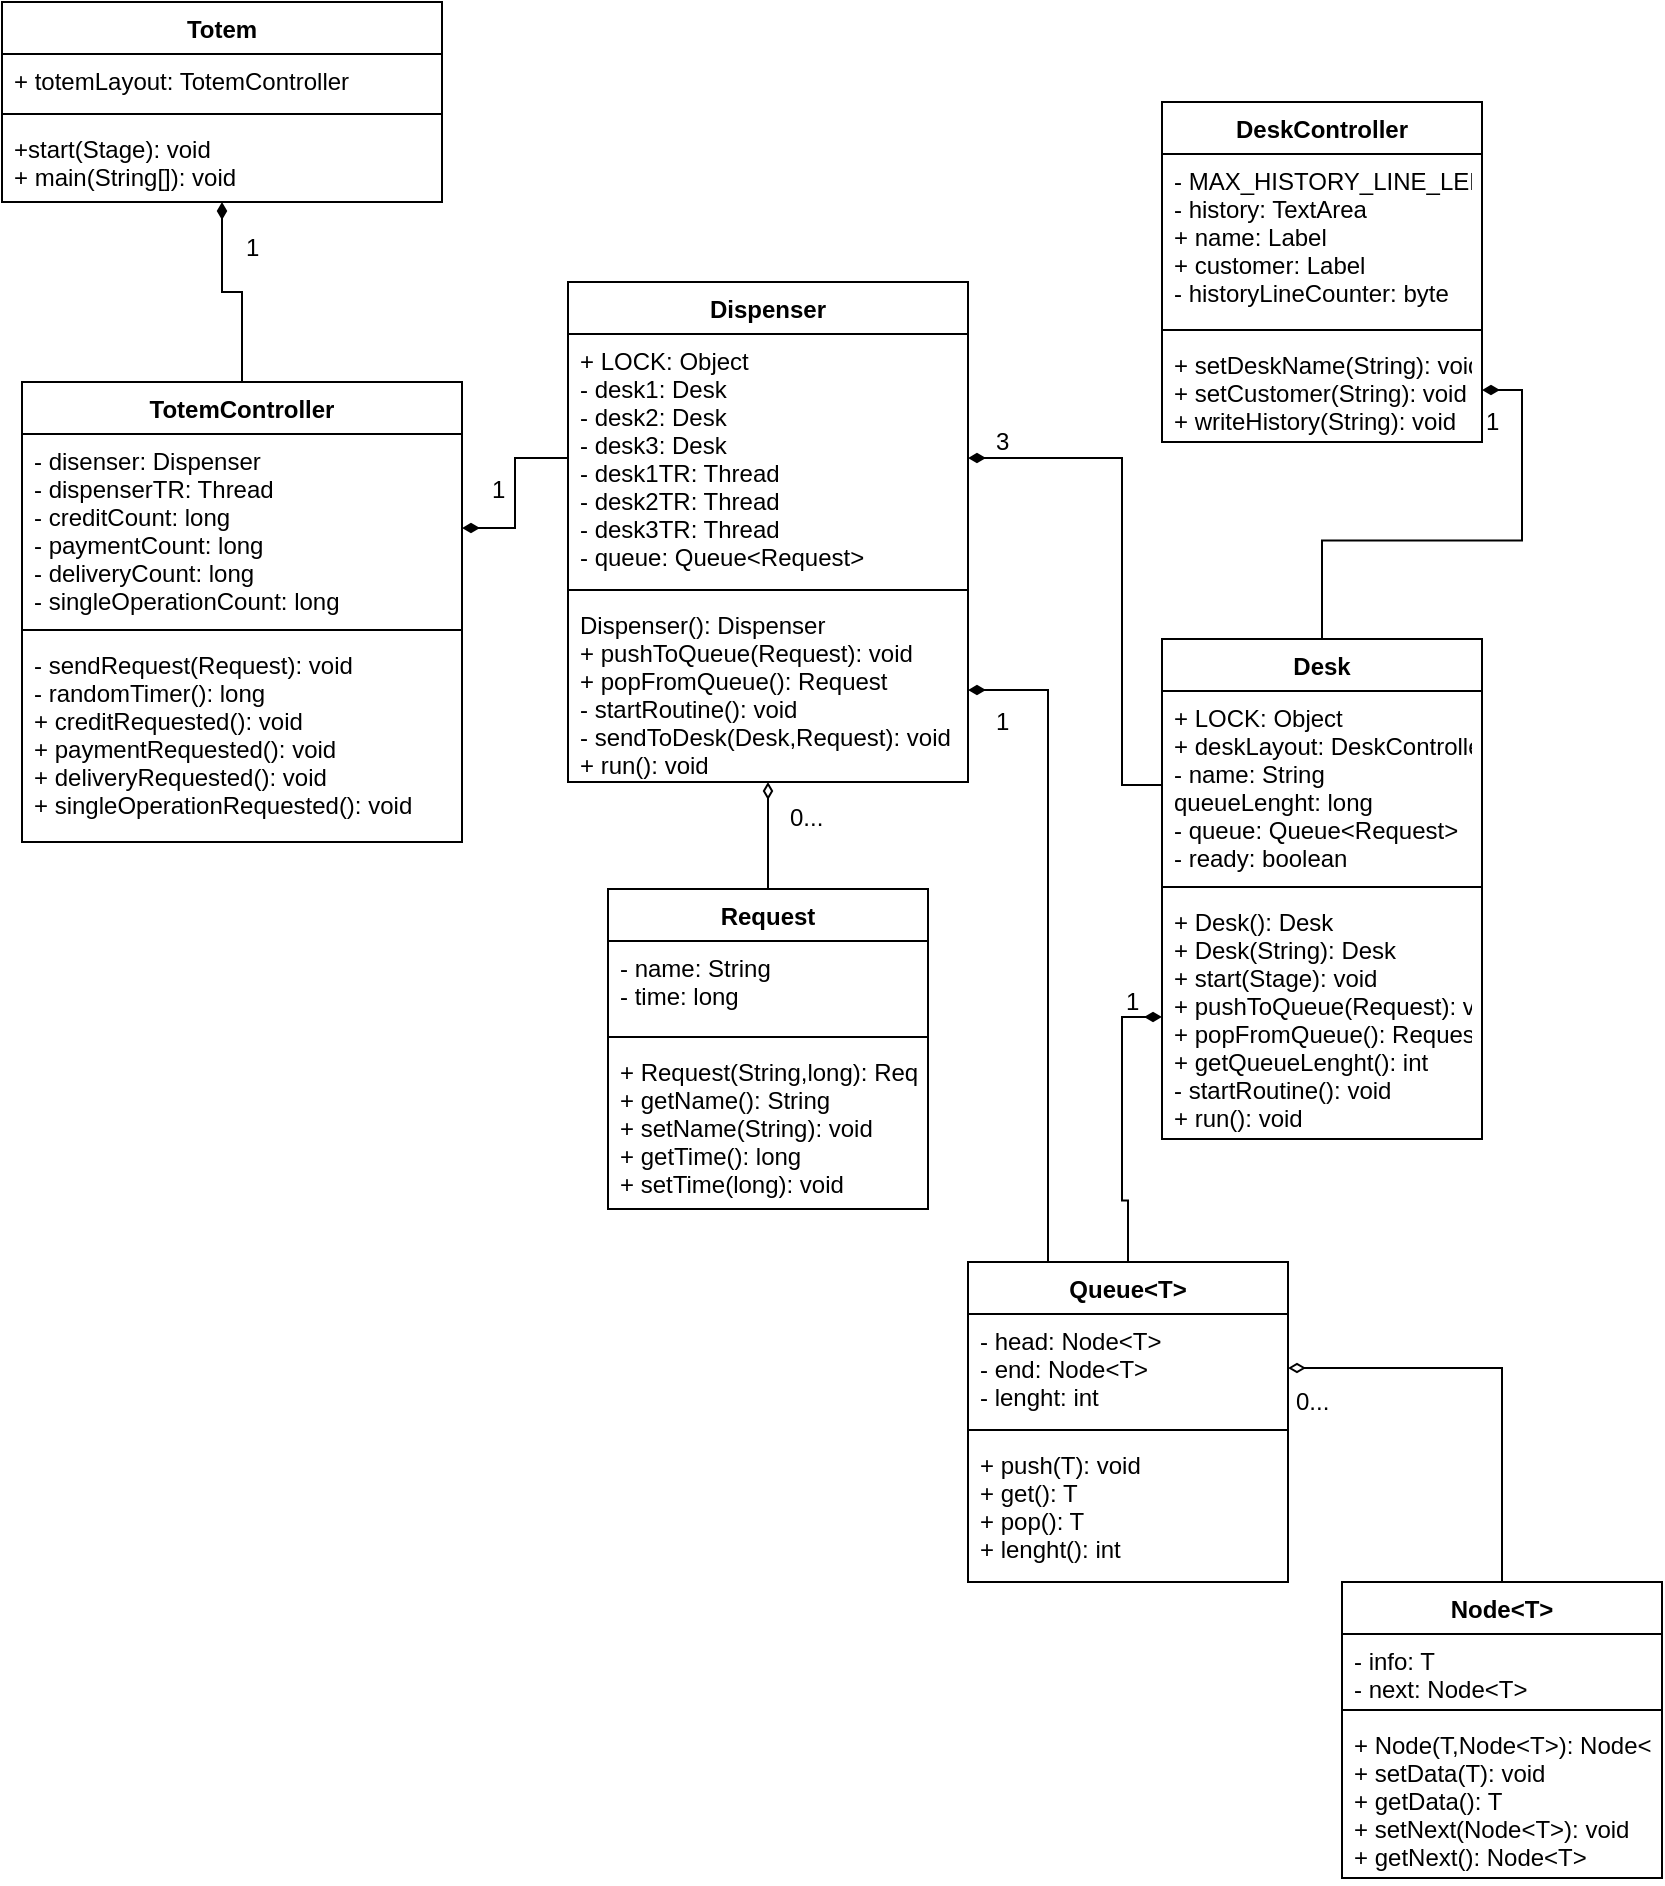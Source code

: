 <mxfile version="12.2.2" type="device" pages="1"><diagram id="-540TCO3mqylJa-E-uK9" name="Page-1"><mxGraphModel dx="1134" dy="673" grid="1" gridSize="10" guides="1" tooltips="1" connect="1" arrows="1" fold="1" page="1" pageScale="1" pageWidth="827" pageHeight="1169" math="0" shadow="0"><root><mxCell id="0"/><mxCell id="1" parent="0"/><mxCell id="3hCP5rETpf_1jDX19Tne-31" value="" style="edgeStyle=orthogonalEdgeStyle;rounded=0;orthogonalLoop=1;jettySize=auto;html=1;endArrow=none;endFill=0;entryX=0.5;entryY=0;entryDx=0;entryDy=0;startArrow=diamondThin;startFill=1;" edge="1" parent="1" source="3hCP5rETpf_1jDX19Tne-1" target="3hCP5rETpf_1jDX19Tne-5"><mxGeometry relative="1" as="geometry"><mxPoint x="140" y="320" as="targetPoint"/></mxGeometry></mxCell><mxCell id="3hCP5rETpf_1jDX19Tne-1" value="Totem" style="swimlane;fontStyle=1;align=center;verticalAlign=top;childLayout=stackLayout;horizontal=1;startSize=26;horizontalStack=0;resizeParent=1;resizeParentMax=0;resizeLast=0;collapsible=1;marginBottom=0;" vertex="1" parent="1"><mxGeometry x="30" y="140" width="220" height="100" as="geometry"/></mxCell><mxCell id="3hCP5rETpf_1jDX19Tne-2" value="+ totemLayout: TotemController" style="text;strokeColor=none;fillColor=none;align=left;verticalAlign=top;spacingLeft=4;spacingRight=4;overflow=hidden;rotatable=0;points=[[0,0.5],[1,0.5]];portConstraint=eastwest;" vertex="1" parent="3hCP5rETpf_1jDX19Tne-1"><mxGeometry y="26" width="220" height="26" as="geometry"/></mxCell><mxCell id="3hCP5rETpf_1jDX19Tne-3" value="" style="line;strokeWidth=1;fillColor=none;align=left;verticalAlign=middle;spacingTop=-1;spacingLeft=3;spacingRight=3;rotatable=0;labelPosition=right;points=[];portConstraint=eastwest;" vertex="1" parent="3hCP5rETpf_1jDX19Tne-1"><mxGeometry y="52" width="220" height="8" as="geometry"/></mxCell><mxCell id="3hCP5rETpf_1jDX19Tne-4" value="+start(Stage): void&#10;+ main(String[]): void" style="text;strokeColor=none;fillColor=none;align=left;verticalAlign=top;spacingLeft=4;spacingRight=4;overflow=hidden;rotatable=0;points=[[0,0.5],[1,0.5]];portConstraint=eastwest;" vertex="1" parent="3hCP5rETpf_1jDX19Tne-1"><mxGeometry y="60" width="220" height="40" as="geometry"/></mxCell><mxCell id="3hCP5rETpf_1jDX19Tne-5" value="TotemController" style="swimlane;fontStyle=1;align=center;verticalAlign=top;childLayout=stackLayout;horizontal=1;startSize=26;horizontalStack=0;resizeParent=1;resizeParentMax=0;resizeLast=0;collapsible=1;marginBottom=0;" vertex="1" parent="1"><mxGeometry x="40" y="330" width="220" height="230" as="geometry"/></mxCell><mxCell id="3hCP5rETpf_1jDX19Tne-6" value="- disenser: Dispenser&#10;- dispenserTR: Thread&#10;- creditCount: long&#10;- paymentCount: long&#10;- deliveryCount: long&#10;- singleOperationCount: long" style="text;strokeColor=none;fillColor=none;align=left;verticalAlign=top;spacingLeft=4;spacingRight=4;overflow=hidden;rotatable=0;points=[[0,0.5],[1,0.5]];portConstraint=eastwest;" vertex="1" parent="3hCP5rETpf_1jDX19Tne-5"><mxGeometry y="26" width="220" height="94" as="geometry"/></mxCell><mxCell id="3hCP5rETpf_1jDX19Tne-7" value="" style="line;strokeWidth=1;fillColor=none;align=left;verticalAlign=middle;spacingTop=-1;spacingLeft=3;spacingRight=3;rotatable=0;labelPosition=right;points=[];portConstraint=eastwest;" vertex="1" parent="3hCP5rETpf_1jDX19Tne-5"><mxGeometry y="120" width="220" height="8" as="geometry"/></mxCell><mxCell id="3hCP5rETpf_1jDX19Tne-8" value="- sendRequest(Request): void&#10;- randomTimer(): long&#10;+ creditRequested(): void&#10;+ paymentRequested(): void&#10;+ deliveryRequested(): void&#10;+ singleOperationRequested(): void" style="text;strokeColor=none;fillColor=none;align=left;verticalAlign=top;spacingLeft=4;spacingRight=4;overflow=hidden;rotatable=0;points=[[0,0.5],[1,0.5]];portConstraint=eastwest;" vertex="1" parent="3hCP5rETpf_1jDX19Tne-5"><mxGeometry y="128" width="220" height="102" as="geometry"/></mxCell><mxCell id="3hCP5rETpf_1jDX19Tne-37" style="edgeStyle=orthogonalEdgeStyle;rounded=0;orthogonalLoop=1;jettySize=auto;html=1;exitX=0.5;exitY=0;exitDx=0;exitDy=0;entryX=0.5;entryY=1;entryDx=0;entryDy=0;startArrow=none;startFill=0;endArrow=diamondThin;endFill=0;" edge="1" parent="1" source="3hCP5rETpf_1jDX19Tne-9" target="3hCP5rETpf_1jDX19Tne-13"><mxGeometry relative="1" as="geometry"/></mxCell><mxCell id="3hCP5rETpf_1jDX19Tne-9" value="Request" style="swimlane;fontStyle=1;align=center;verticalAlign=top;childLayout=stackLayout;horizontal=1;startSize=26;horizontalStack=0;resizeParent=1;resizeParentMax=0;resizeLast=0;collapsible=1;marginBottom=0;" vertex="1" parent="1"><mxGeometry x="333" y="583.5" width="160" height="160" as="geometry"/></mxCell><mxCell id="3hCP5rETpf_1jDX19Tne-10" value="- name: String&#10;- time: long" style="text;strokeColor=none;fillColor=none;align=left;verticalAlign=top;spacingLeft=4;spacingRight=4;overflow=hidden;rotatable=0;points=[[0,0.5],[1,0.5]];portConstraint=eastwest;" vertex="1" parent="3hCP5rETpf_1jDX19Tne-9"><mxGeometry y="26" width="160" height="44" as="geometry"/></mxCell><mxCell id="3hCP5rETpf_1jDX19Tne-11" value="" style="line;strokeWidth=1;fillColor=none;align=left;verticalAlign=middle;spacingTop=-1;spacingLeft=3;spacingRight=3;rotatable=0;labelPosition=right;points=[];portConstraint=eastwest;" vertex="1" parent="3hCP5rETpf_1jDX19Tne-9"><mxGeometry y="70" width="160" height="8" as="geometry"/></mxCell><mxCell id="3hCP5rETpf_1jDX19Tne-12" value="+ Request(String,long): Request&#10;+ getName(): String&#10;+ setName(String): void&#10;+ getTime(): long&#10;+ setTime(long): void" style="text;strokeColor=none;fillColor=none;align=left;verticalAlign=top;spacingLeft=4;spacingRight=4;overflow=hidden;rotatable=0;points=[[0,0.5],[1,0.5]];portConstraint=eastwest;" vertex="1" parent="3hCP5rETpf_1jDX19Tne-9"><mxGeometry y="78" width="160" height="82" as="geometry"/></mxCell><mxCell id="3hCP5rETpf_1jDX19Tne-13" value="Dispenser" style="swimlane;fontStyle=1;align=center;verticalAlign=top;childLayout=stackLayout;horizontal=1;startSize=26;horizontalStack=0;resizeParent=1;resizeParentMax=0;resizeLast=0;collapsible=1;marginBottom=0;" vertex="1" parent="1"><mxGeometry x="313" y="280" width="200" height="250" as="geometry"/></mxCell><mxCell id="3hCP5rETpf_1jDX19Tne-14" value="+ LOCK: Object&#10;- desk1: Desk&#10;- desk2: Desk&#10;- desk3: Desk&#10;- desk1TR: Thread&#10;- desk2TR: Thread&#10;- desk3TR: Thread&#10;- queue: Queue&lt;Request&gt;&#10;" style="text;strokeColor=none;fillColor=none;align=left;verticalAlign=top;spacingLeft=4;spacingRight=4;overflow=hidden;rotatable=0;points=[[0,0.5],[1,0.5]];portConstraint=eastwest;" vertex="1" parent="3hCP5rETpf_1jDX19Tne-13"><mxGeometry y="26" width="200" height="124" as="geometry"/></mxCell><mxCell id="3hCP5rETpf_1jDX19Tne-15" value="" style="line;strokeWidth=1;fillColor=none;align=left;verticalAlign=middle;spacingTop=-1;spacingLeft=3;spacingRight=3;rotatable=0;labelPosition=right;points=[];portConstraint=eastwest;" vertex="1" parent="3hCP5rETpf_1jDX19Tne-13"><mxGeometry y="150" width="200" height="8" as="geometry"/></mxCell><mxCell id="3hCP5rETpf_1jDX19Tne-16" value="Dispenser(): Dispenser&#10;+ pushToQueue(Request): void&#10;+ popFromQueue(): Request&#10;- startRoutine(): void&#10;- sendToDesk(Desk,Request): void&#10;+ run(): void" style="text;strokeColor=none;fillColor=none;align=left;verticalAlign=top;spacingLeft=4;spacingRight=4;overflow=hidden;rotatable=0;points=[[0,0.5],[1,0.5]];portConstraint=eastwest;" vertex="1" parent="3hCP5rETpf_1jDX19Tne-13"><mxGeometry y="158" width="200" height="92" as="geometry"/></mxCell><mxCell id="3hCP5rETpf_1jDX19Tne-17" value="DeskController" style="swimlane;fontStyle=1;align=center;verticalAlign=top;childLayout=stackLayout;horizontal=1;startSize=26;horizontalStack=0;resizeParent=1;resizeParentMax=0;resizeLast=0;collapsible=1;marginBottom=0;" vertex="1" parent="1"><mxGeometry x="610" y="190" width="160" height="170" as="geometry"/></mxCell><mxCell id="3hCP5rETpf_1jDX19Tne-18" value="- MAX_HISTORY_LINE_LENGHT: byte&#10;- history: TextArea&#10;+ name: Label&#10;+ customer: Label&#10;- historyLineCounter: byte" style="text;strokeColor=none;fillColor=none;align=left;verticalAlign=top;spacingLeft=4;spacingRight=4;overflow=hidden;rotatable=0;points=[[0,0.5],[1,0.5]];portConstraint=eastwest;" vertex="1" parent="3hCP5rETpf_1jDX19Tne-17"><mxGeometry y="26" width="160" height="84" as="geometry"/></mxCell><mxCell id="3hCP5rETpf_1jDX19Tne-19" value="" style="line;strokeWidth=1;fillColor=none;align=left;verticalAlign=middle;spacingTop=-1;spacingLeft=3;spacingRight=3;rotatable=0;labelPosition=right;points=[];portConstraint=eastwest;" vertex="1" parent="3hCP5rETpf_1jDX19Tne-17"><mxGeometry y="110" width="160" height="8" as="geometry"/></mxCell><mxCell id="3hCP5rETpf_1jDX19Tne-20" value="+ setDeskName(String): void&#10;+ setCustomer(String): void&#10;+ writeHistory(String): void" style="text;strokeColor=none;fillColor=none;align=left;verticalAlign=top;spacingLeft=4;spacingRight=4;overflow=hidden;rotatable=0;points=[[0,0.5],[1,0.5]];portConstraint=eastwest;" vertex="1" parent="3hCP5rETpf_1jDX19Tne-17"><mxGeometry y="118" width="160" height="52" as="geometry"/></mxCell><mxCell id="3hCP5rETpf_1jDX19Tne-33" style="edgeStyle=orthogonalEdgeStyle;rounded=0;orthogonalLoop=1;jettySize=auto;html=1;exitX=0.5;exitY=0;exitDx=0;exitDy=0;entryX=1;entryY=0.5;entryDx=0;entryDy=0;startArrow=none;startFill=0;endArrow=diamondThin;endFill=1;" edge="1" parent="1" source="3hCP5rETpf_1jDX19Tne-21" target="3hCP5rETpf_1jDX19Tne-20"><mxGeometry relative="1" as="geometry"/></mxCell><mxCell id="3hCP5rETpf_1jDX19Tne-21" value="Desk" style="swimlane;fontStyle=1;align=center;verticalAlign=top;childLayout=stackLayout;horizontal=1;startSize=26;horizontalStack=0;resizeParent=1;resizeParentMax=0;resizeLast=0;collapsible=1;marginBottom=0;" vertex="1" parent="1"><mxGeometry x="610" y="458.5" width="160" height="250" as="geometry"/></mxCell><mxCell id="3hCP5rETpf_1jDX19Tne-22" value="+ LOCK: Object&#10;+ deskLayout: DeskController&#10;- name: String&#10;queueLenght: long&#10;- queue: Queue&lt;Request&gt;&#10;- ready: boolean" style="text;strokeColor=none;fillColor=none;align=left;verticalAlign=top;spacingLeft=4;spacingRight=4;overflow=hidden;rotatable=0;points=[[0,0.5],[1,0.5]];portConstraint=eastwest;" vertex="1" parent="3hCP5rETpf_1jDX19Tne-21"><mxGeometry y="26" width="160" height="94" as="geometry"/></mxCell><mxCell id="3hCP5rETpf_1jDX19Tne-23" value="" style="line;strokeWidth=1;fillColor=none;align=left;verticalAlign=middle;spacingTop=-1;spacingLeft=3;spacingRight=3;rotatable=0;labelPosition=right;points=[];portConstraint=eastwest;" vertex="1" parent="3hCP5rETpf_1jDX19Tne-21"><mxGeometry y="120" width="160" height="8" as="geometry"/></mxCell><mxCell id="3hCP5rETpf_1jDX19Tne-24" value="+ Desk(): Desk&#10;+ Desk(String): Desk&#10;+ start(Stage): void&#10;+ pushToQueue(Request): void&#10;+ popFromQueue(): Request&#10;+ getQueueLenght(): int&#10;- startRoutine(): void&#10;+ run(): void" style="text;strokeColor=none;fillColor=none;align=left;verticalAlign=top;spacingLeft=4;spacingRight=4;overflow=hidden;rotatable=0;points=[[0,0.5],[1,0.5]];portConstraint=eastwest;" vertex="1" parent="3hCP5rETpf_1jDX19Tne-21"><mxGeometry y="128" width="160" height="122" as="geometry"/></mxCell><mxCell id="3hCP5rETpf_1jDX19Tne-32" style="edgeStyle=orthogonalEdgeStyle;rounded=0;orthogonalLoop=1;jettySize=auto;html=1;exitX=0;exitY=0.5;exitDx=0;exitDy=0;entryX=1;entryY=0.5;entryDx=0;entryDy=0;startArrow=none;startFill=0;endArrow=diamondThin;endFill=1;" edge="1" parent="1" source="3hCP5rETpf_1jDX19Tne-14" target="3hCP5rETpf_1jDX19Tne-6"><mxGeometry relative="1" as="geometry"/></mxCell><mxCell id="3hCP5rETpf_1jDX19Tne-34" value="1" style="text;html=1;resizable=0;points=[];autosize=1;align=left;verticalAlign=top;spacingTop=-4;" vertex="1" parent="1"><mxGeometry x="150" y="253" width="20" height="20" as="geometry"/></mxCell><mxCell id="3hCP5rETpf_1jDX19Tne-35" value="1" style="text;html=1;resizable=0;points=[];autosize=1;align=left;verticalAlign=top;spacingTop=-4;" vertex="1" parent="1"><mxGeometry x="273" y="374" width="20" height="20" as="geometry"/></mxCell><mxCell id="3hCP5rETpf_1jDX19Tne-38" value="0..." style="text;html=1;resizable=0;points=[];autosize=1;align=left;verticalAlign=top;spacingTop=-4;" vertex="1" parent="1"><mxGeometry x="422" y="538" width="30" height="20" as="geometry"/></mxCell><mxCell id="3hCP5rETpf_1jDX19Tne-39" style="edgeStyle=orthogonalEdgeStyle;rounded=0;orthogonalLoop=1;jettySize=auto;html=1;exitX=0;exitY=0.5;exitDx=0;exitDy=0;entryX=1;entryY=0.5;entryDx=0;entryDy=0;startArrow=none;startFill=0;endArrow=diamondThin;endFill=1;" edge="1" parent="1" source="3hCP5rETpf_1jDX19Tne-22" target="3hCP5rETpf_1jDX19Tne-14"><mxGeometry relative="1" as="geometry"><Array as="points"><mxPoint x="590" y="531"/><mxPoint x="590" y="368"/></Array></mxGeometry></mxCell><mxCell id="3hCP5rETpf_1jDX19Tne-40" value="3" style="text;html=1;resizable=0;points=[];autosize=1;align=left;verticalAlign=top;spacingTop=-4;" vertex="1" parent="1"><mxGeometry x="525" y="350" width="20" height="20" as="geometry"/></mxCell><mxCell id="3hCP5rETpf_1jDX19Tne-41" value="1" style="text;html=1;resizable=0;points=[];autosize=1;align=left;verticalAlign=top;spacingTop=-4;" vertex="1" parent="1"><mxGeometry x="770" y="340" width="20" height="20" as="geometry"/></mxCell><mxCell id="3hCP5rETpf_1jDX19Tne-42" value="Node&lt;T&gt;" style="swimlane;fontStyle=1;align=center;verticalAlign=top;childLayout=stackLayout;horizontal=1;startSize=26;horizontalStack=0;resizeParent=1;resizeParentMax=0;resizeLast=0;collapsible=1;marginBottom=0;" vertex="1" parent="1"><mxGeometry x="700" y="930" width="160" height="148" as="geometry"/></mxCell><mxCell id="3hCP5rETpf_1jDX19Tne-43" value="- info: T&#10;- next: Node&lt;T&gt;" style="text;strokeColor=none;fillColor=none;align=left;verticalAlign=top;spacingLeft=4;spacingRight=4;overflow=hidden;rotatable=0;points=[[0,0.5],[1,0.5]];portConstraint=eastwest;" vertex="1" parent="3hCP5rETpf_1jDX19Tne-42"><mxGeometry y="26" width="160" height="34" as="geometry"/></mxCell><mxCell id="3hCP5rETpf_1jDX19Tne-44" value="" style="line;strokeWidth=1;fillColor=none;align=left;verticalAlign=middle;spacingTop=-1;spacingLeft=3;spacingRight=3;rotatable=0;labelPosition=right;points=[];portConstraint=eastwest;" vertex="1" parent="3hCP5rETpf_1jDX19Tne-42"><mxGeometry y="60" width="160" height="8" as="geometry"/></mxCell><mxCell id="3hCP5rETpf_1jDX19Tne-45" value="+ Node(T,Node&lt;T&gt;): Node&lt;T&gt;&#10;+ setData(T): void&#10;+ getData(): T&#10;+ setNext(Node&lt;T&gt;): void&#10;+ getNext(): Node&lt;T&gt;" style="text;strokeColor=none;fillColor=none;align=left;verticalAlign=top;spacingLeft=4;spacingRight=4;overflow=hidden;rotatable=0;points=[[0,0.5],[1,0.5]];portConstraint=eastwest;" vertex="1" parent="3hCP5rETpf_1jDX19Tne-42"><mxGeometry y="68" width="160" height="80" as="geometry"/></mxCell><mxCell id="3hCP5rETpf_1jDX19Tne-50" value="Queue&lt;T&gt;" style="swimlane;fontStyle=1;align=center;verticalAlign=top;childLayout=stackLayout;horizontal=1;startSize=26;horizontalStack=0;resizeParent=1;resizeParentMax=0;resizeLast=0;collapsible=1;marginBottom=0;" vertex="1" parent="1"><mxGeometry x="513" y="770" width="160" height="160" as="geometry"/></mxCell><mxCell id="3hCP5rETpf_1jDX19Tne-51" value="- head: Node&lt;T&gt;&#10;- end: Node&lt;T&gt;&#10;- lenght: int" style="text;strokeColor=none;fillColor=none;align=left;verticalAlign=top;spacingLeft=4;spacingRight=4;overflow=hidden;rotatable=0;points=[[0,0.5],[1,0.5]];portConstraint=eastwest;" vertex="1" parent="3hCP5rETpf_1jDX19Tne-50"><mxGeometry y="26" width="160" height="54" as="geometry"/></mxCell><mxCell id="3hCP5rETpf_1jDX19Tne-52" value="" style="line;strokeWidth=1;fillColor=none;align=left;verticalAlign=middle;spacingTop=-1;spacingLeft=3;spacingRight=3;rotatable=0;labelPosition=right;points=[];portConstraint=eastwest;" vertex="1" parent="3hCP5rETpf_1jDX19Tne-50"><mxGeometry y="80" width="160" height="8" as="geometry"/></mxCell><mxCell id="3hCP5rETpf_1jDX19Tne-53" value="+ push(T): void&#10;+ get(): T&#10;+ pop(): T&#10;+ lenght(): int" style="text;strokeColor=none;fillColor=none;align=left;verticalAlign=top;spacingLeft=4;spacingRight=4;overflow=hidden;rotatable=0;points=[[0,0.5],[1,0.5]];portConstraint=eastwest;" vertex="1" parent="3hCP5rETpf_1jDX19Tne-50"><mxGeometry y="88" width="160" height="72" as="geometry"/></mxCell><mxCell id="3hCP5rETpf_1jDX19Tne-54" style="edgeStyle=orthogonalEdgeStyle;rounded=0;orthogonalLoop=1;jettySize=auto;html=1;startArrow=none;startFill=0;endArrow=diamondThin;endFill=1;exitX=0.5;exitY=0;exitDx=0;exitDy=0;entryX=0;entryY=0.5;entryDx=0;entryDy=0;" edge="1" parent="1" source="3hCP5rETpf_1jDX19Tne-50" target="3hCP5rETpf_1jDX19Tne-24"><mxGeometry relative="1" as="geometry"><mxPoint x="590" y="750" as="sourcePoint"/><mxPoint x="720" y="750" as="targetPoint"/></mxGeometry></mxCell><mxCell id="3hCP5rETpf_1jDX19Tne-55" style="edgeStyle=orthogonalEdgeStyle;rounded=0;orthogonalLoop=1;jettySize=auto;html=1;startArrow=none;startFill=0;endArrow=diamondThin;endFill=1;exitX=0.25;exitY=0;exitDx=0;exitDy=0;entryX=1;entryY=0.5;entryDx=0;entryDy=0;" edge="1" parent="1" source="3hCP5rETpf_1jDX19Tne-50" target="3hCP5rETpf_1jDX19Tne-16"><mxGeometry relative="1" as="geometry"><mxPoint x="550" y="660" as="sourcePoint"/><mxPoint x="513" y="580" as="targetPoint"/></mxGeometry></mxCell><mxCell id="3hCP5rETpf_1jDX19Tne-56" style="edgeStyle=orthogonalEdgeStyle;rounded=0;orthogonalLoop=1;jettySize=auto;html=1;startArrow=none;startFill=0;endArrow=diamondThin;endFill=0;entryX=1;entryY=0.5;entryDx=0;entryDy=0;exitX=0.5;exitY=0;exitDx=0;exitDy=0;" edge="1" parent="1" source="3hCP5rETpf_1jDX19Tne-42" target="3hCP5rETpf_1jDX19Tne-51"><mxGeometry relative="1" as="geometry"><mxPoint x="820" y="830" as="sourcePoint"/><mxPoint x="760" y="820" as="targetPoint"/></mxGeometry></mxCell><mxCell id="3hCP5rETpf_1jDX19Tne-57" value="1" style="text;html=1;resizable=0;points=[];autosize=1;align=left;verticalAlign=top;spacingTop=-4;" vertex="1" parent="1"><mxGeometry x="525" y="490" width="20" height="20" as="geometry"/></mxCell><mxCell id="3hCP5rETpf_1jDX19Tne-58" value="1" style="text;html=1;resizable=0;points=[];autosize=1;align=left;verticalAlign=top;spacingTop=-4;" vertex="1" parent="1"><mxGeometry x="590" y="630" width="20" height="20" as="geometry"/></mxCell><mxCell id="3hCP5rETpf_1jDX19Tne-59" value="0..." style="text;html=1;resizable=0;points=[];autosize=1;align=left;verticalAlign=top;spacingTop=-4;" vertex="1" parent="1"><mxGeometry x="675" y="830" width="30" height="20" as="geometry"/></mxCell></root></mxGraphModel></diagram></mxfile>
